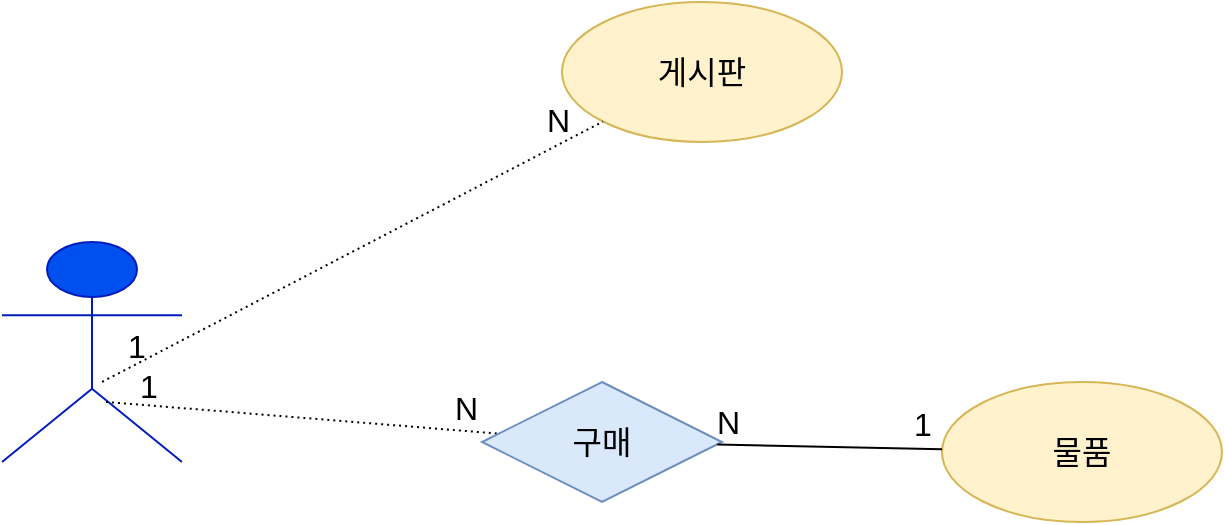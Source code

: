 <mxfile version="20.4.2" type="github">
  <diagram id="97_o54EgZGA---n502D2" name="페이지-1">
    <mxGraphModel dx="854" dy="669" grid="1" gridSize="10" guides="1" tooltips="1" connect="1" arrows="1" fold="1" page="1" pageScale="1" pageWidth="827" pageHeight="1169" math="0" shadow="0">
      <root>
        <mxCell id="0" />
        <mxCell id="1" parent="0" />
        <object label="Actor" id="7XUc8Nj1kefhYmiQXvgi-1">
          <mxCell style="shape=umlActor;verticalLabelPosition=bottom;verticalAlign=top;html=1;fontSize=16;fillColor=#0050ef;fontColor=#ffffff;strokeColor=#001DBC;" vertex="1" parent="1">
            <mxGeometry x="80" y="180" width="90" height="110" as="geometry" />
          </mxCell>
        </object>
        <mxCell id="7XUc8Nj1kefhYmiQXvgi-8" value="물품" style="ellipse;whiteSpace=wrap;html=1;fontSize=16;fillColor=#fff2cc;strokeColor=#d6b656;" vertex="1" parent="1">
          <mxGeometry x="550" y="250" width="140" height="70" as="geometry" />
        </mxCell>
        <mxCell id="7XUc8Nj1kefhYmiQXvgi-9" value="게시판" style="ellipse;whiteSpace=wrap;html=1;fontSize=16;fillColor=#fff2cc;strokeColor=#d6b656;" vertex="1" parent="1">
          <mxGeometry x="360" y="60" width="140" height="70" as="geometry" />
        </mxCell>
        <mxCell id="7XUc8Nj1kefhYmiQXvgi-11" value="" style="endArrow=none;html=1;rounded=0;dashed=1;dashPattern=1 2;fontSize=16;exitX=0.578;exitY=0.727;exitDx=0;exitDy=0;exitPerimeter=0;" edge="1" parent="1" source="7XUc8Nj1kefhYmiQXvgi-1" target="7XUc8Nj1kefhYmiQXvgi-14">
          <mxGeometry relative="1" as="geometry">
            <mxPoint x="170" y="370" as="sourcePoint" />
            <mxPoint x="320" y="280" as="targetPoint" />
          </mxGeometry>
        </mxCell>
        <mxCell id="7XUc8Nj1kefhYmiQXvgi-12" value="1" style="resizable=0;html=1;align=left;verticalAlign=bottom;fontSize=16;" connectable="0" vertex="1" parent="7XUc8Nj1kefhYmiQXvgi-11">
          <mxGeometry x="-1" relative="1" as="geometry">
            <mxPoint x="15" y="4" as="offset" />
          </mxGeometry>
        </mxCell>
        <mxCell id="7XUc8Nj1kefhYmiQXvgi-13" value="N" style="resizable=0;html=1;align=right;verticalAlign=bottom;fontSize=16;" connectable="0" vertex="1" parent="7XUc8Nj1kefhYmiQXvgi-11">
          <mxGeometry x="1" relative="1" as="geometry">
            <mxPoint x="-10" y="-1" as="offset" />
          </mxGeometry>
        </mxCell>
        <mxCell id="7XUc8Nj1kefhYmiQXvgi-14" value="구매" style="shape=rhombus;perimeter=rhombusPerimeter;whiteSpace=wrap;html=1;align=center;fontSize=16;fillColor=#dae8fc;strokeColor=#6c8ebf;" vertex="1" parent="1">
          <mxGeometry x="320" y="250" width="120" height="60" as="geometry" />
        </mxCell>
        <mxCell id="7XUc8Nj1kefhYmiQXvgi-15" value="" style="endArrow=none;html=1;rounded=0;fontSize=16;" edge="1" parent="1" source="7XUc8Nj1kefhYmiQXvgi-8" target="7XUc8Nj1kefhYmiQXvgi-14">
          <mxGeometry relative="1" as="geometry">
            <mxPoint x="330" y="350" as="sourcePoint" />
            <mxPoint x="490" y="350" as="targetPoint" />
          </mxGeometry>
        </mxCell>
        <mxCell id="7XUc8Nj1kefhYmiQXvgi-16" value="1" style="resizable=0;html=1;align=left;verticalAlign=bottom;fontSize=16;" connectable="0" vertex="1" parent="7XUc8Nj1kefhYmiQXvgi-15">
          <mxGeometry x="-1" relative="1" as="geometry">
            <mxPoint x="-16" y="-1" as="offset" />
          </mxGeometry>
        </mxCell>
        <mxCell id="7XUc8Nj1kefhYmiQXvgi-17" value="N" style="resizable=0;html=1;align=right;verticalAlign=bottom;fontSize=16;" connectable="0" vertex="1" parent="7XUc8Nj1kefhYmiQXvgi-15">
          <mxGeometry x="1" relative="1" as="geometry">
            <mxPoint x="12" as="offset" />
          </mxGeometry>
        </mxCell>
        <mxCell id="7XUc8Nj1kefhYmiQXvgi-18" value="" style="endArrow=none;html=1;rounded=0;dashed=1;dashPattern=1 2;fontSize=16;entryX=0;entryY=1;entryDx=0;entryDy=0;exitX=0.556;exitY=0.636;exitDx=0;exitDy=0;exitPerimeter=0;" edge="1" parent="1" source="7XUc8Nj1kefhYmiQXvgi-1" target="7XUc8Nj1kefhYmiQXvgi-9">
          <mxGeometry relative="1" as="geometry">
            <mxPoint x="330" y="350" as="sourcePoint" />
            <mxPoint x="490" y="350" as="targetPoint" />
          </mxGeometry>
        </mxCell>
        <mxCell id="7XUc8Nj1kefhYmiQXvgi-19" value="1" style="resizable=0;html=1;align=left;verticalAlign=bottom;fontSize=16;" connectable="0" vertex="1" parent="7XUc8Nj1kefhYmiQXvgi-18">
          <mxGeometry x="-1" relative="1" as="geometry">
            <mxPoint x="11" y="-6" as="offset" />
          </mxGeometry>
        </mxCell>
        <mxCell id="7XUc8Nj1kefhYmiQXvgi-20" value="N" style="resizable=0;html=1;align=right;verticalAlign=bottom;fontSize=16;" connectable="0" vertex="1" parent="7XUc8Nj1kefhYmiQXvgi-18">
          <mxGeometry x="1" relative="1" as="geometry">
            <mxPoint x="-16" y="11" as="offset" />
          </mxGeometry>
        </mxCell>
      </root>
    </mxGraphModel>
  </diagram>
</mxfile>
